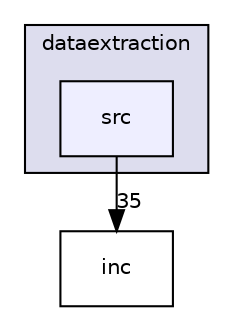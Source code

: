 digraph "src" {
  compound=true
  node [ fontsize="10", fontname="Helvetica"];
  edge [ labelfontsize="10", labelfontname="Helvetica"];
  subgraph clusterdir_0b324a45f127c629e5b76ab0f7789468 {
    graph [ bgcolor="#ddddee", pencolor="black", label="dataextraction" fontname="Helvetica", fontsize="10", URL="dir_0b324a45f127c629e5b76ab0f7789468.html"]
  dir_a161095621d259b900dce81df081d7d4 [shape=box, label="src", style="filled", fillcolor="#eeeeff", pencolor="black", URL="dir_a161095621d259b900dce81df081d7d4.html"];
  }
  dir_a565b85ebaa4f070a81a1d93e1e49a0f [shape=box label="inc" URL="dir_a565b85ebaa4f070a81a1d93e1e49a0f.html"];
  dir_a161095621d259b900dce81df081d7d4->dir_a565b85ebaa4f070a81a1d93e1e49a0f [headlabel="35", labeldistance=1.5 headhref="dir_000004_000005.html"];
}
